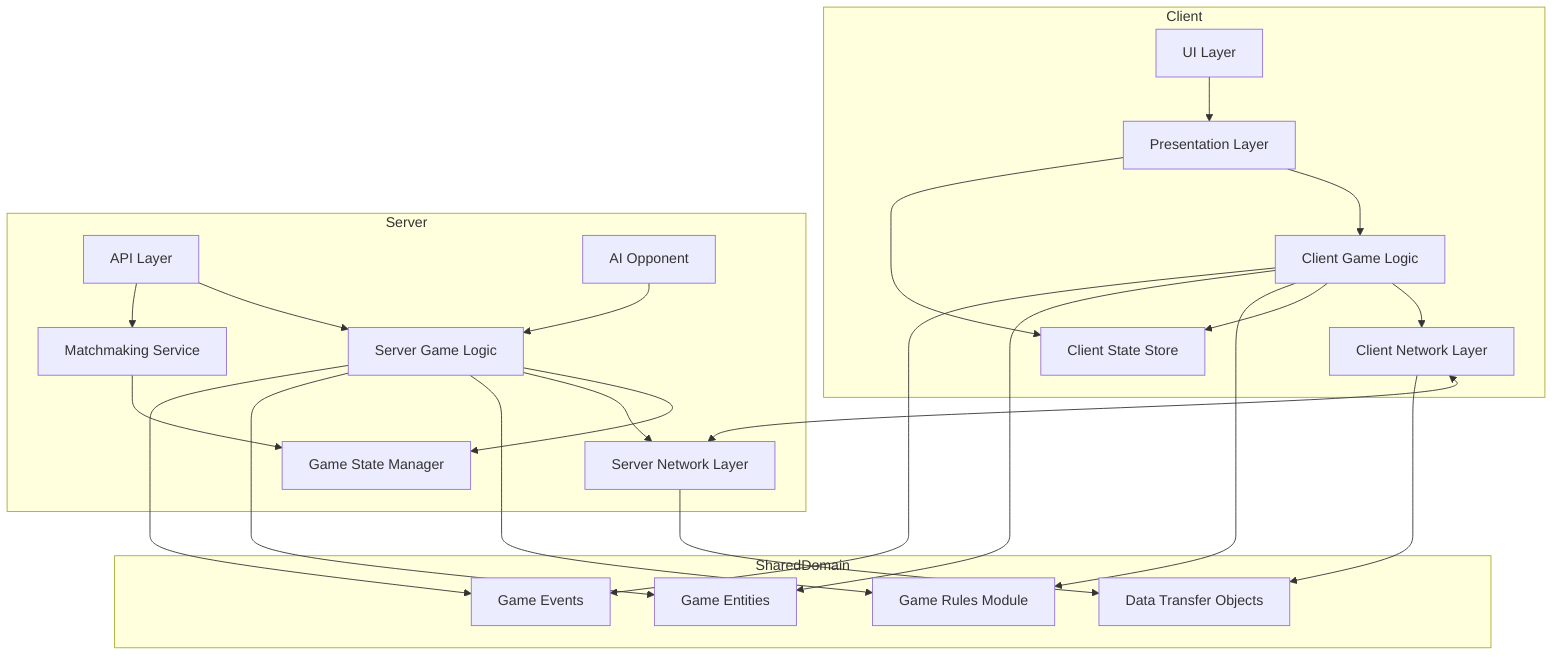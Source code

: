 graph TD
    subgraph Client
        UI[UI Layer]
        Presentation[Presentation Layer]
        ClientGameLogic[Client Game Logic]
        ClientNetwork[Client Network Layer]
        ClientStore[Client State Store]
        
        UI --> Presentation
        Presentation --> ClientGameLogic
        ClientGameLogic --> ClientNetwork
        ClientGameLogic --> ClientStore
        Presentation --> ClientStore
    end
    
    subgraph Server
        API[API Layer]
        ServerGameLogic[Server Game Logic]
        ServerMatchmaking[Matchmaking Service]
        StateManager[Game State Manager]
        ServerNetwork[Server Network Layer]
        AI[AI Opponent]
        
        API --> ServerGameLogic
        API --> ServerMatchmaking
        ServerGameLogic --> StateManager
        ServerMatchmaking --> StateManager
        ServerGameLogic --> ServerNetwork
        AI --> ServerGameLogic
    end
    
    ClientNetwork <--> ServerNetwork
    
    subgraph SharedDomain
        GameRules[Game Rules Module]
        GameEntities[Game Entities]
        Events[Game Events]
        DTOs[Data Transfer Objects]
    end
    
    ClientGameLogic --> GameRules
    ClientGameLogic --> GameEntities
    ClientGameLogic --> Events
    ClientNetwork --> DTOs
    
    ServerGameLogic --> GameRules
    ServerGameLogic --> GameEntities
    ServerGameLogic --> Events
    ServerNetwork --> DTOs
